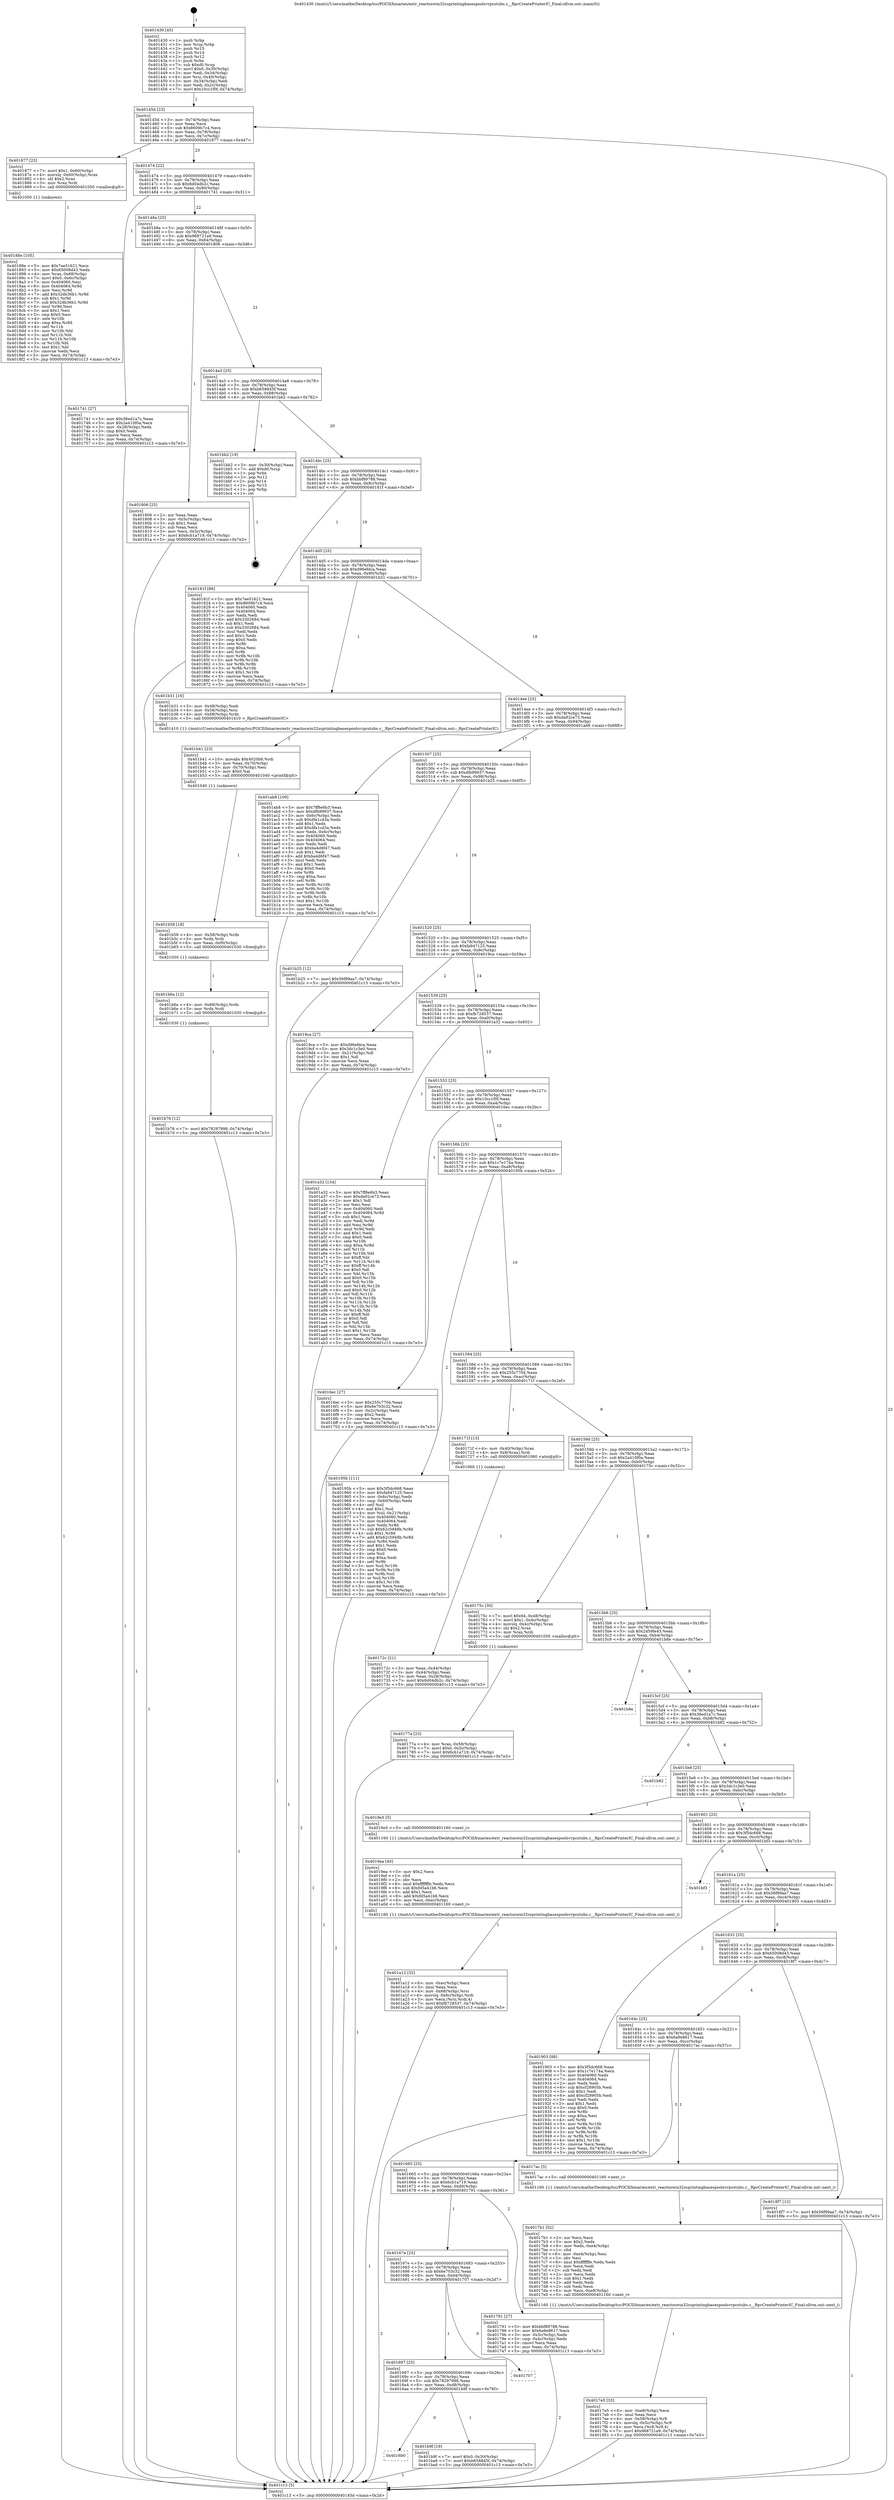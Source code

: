 digraph "0x401430" {
  label = "0x401430 (/mnt/c/Users/mathe/Desktop/tcc/POCII/binaries/extr_reactoswin32ssprintingbasespoolsvrpcstubs.c__RpcCreatePrinterIC_Final-ollvm.out::main(0))"
  labelloc = "t"
  node[shape=record]

  Entry [label="",width=0.3,height=0.3,shape=circle,fillcolor=black,style=filled]
  "0x40145d" [label="{
     0x40145d [23]\l
     | [instrs]\l
     &nbsp;&nbsp;0x40145d \<+3\>: mov -0x74(%rbp),%eax\l
     &nbsp;&nbsp;0x401460 \<+2\>: mov %eax,%ecx\l
     &nbsp;&nbsp;0x401462 \<+6\>: sub $0x8609b7c4,%ecx\l
     &nbsp;&nbsp;0x401468 \<+3\>: mov %eax,-0x78(%rbp)\l
     &nbsp;&nbsp;0x40146b \<+3\>: mov %ecx,-0x7c(%rbp)\l
     &nbsp;&nbsp;0x40146e \<+6\>: je 0000000000401877 \<main+0x447\>\l
  }"]
  "0x401877" [label="{
     0x401877 [23]\l
     | [instrs]\l
     &nbsp;&nbsp;0x401877 \<+7\>: movl $0x1,-0x60(%rbp)\l
     &nbsp;&nbsp;0x40187e \<+4\>: movslq -0x60(%rbp),%rax\l
     &nbsp;&nbsp;0x401882 \<+4\>: shl $0x2,%rax\l
     &nbsp;&nbsp;0x401886 \<+3\>: mov %rax,%rdi\l
     &nbsp;&nbsp;0x401889 \<+5\>: call 0000000000401050 \<malloc@plt\>\l
     | [calls]\l
     &nbsp;&nbsp;0x401050 \{1\} (unknown)\l
  }"]
  "0x401474" [label="{
     0x401474 [22]\l
     | [instrs]\l
     &nbsp;&nbsp;0x401474 \<+5\>: jmp 0000000000401479 \<main+0x49\>\l
     &nbsp;&nbsp;0x401479 \<+3\>: mov -0x78(%rbp),%eax\l
     &nbsp;&nbsp;0x40147c \<+5\>: sub $0x8d04db2c,%eax\l
     &nbsp;&nbsp;0x401481 \<+3\>: mov %eax,-0x80(%rbp)\l
     &nbsp;&nbsp;0x401484 \<+6\>: je 0000000000401741 \<main+0x311\>\l
  }"]
  Exit [label="",width=0.3,height=0.3,shape=circle,fillcolor=black,style=filled,peripheries=2]
  "0x401741" [label="{
     0x401741 [27]\l
     | [instrs]\l
     &nbsp;&nbsp;0x401741 \<+5\>: mov $0x36ed1a7c,%eax\l
     &nbsp;&nbsp;0x401746 \<+5\>: mov $0x2a410f0a,%ecx\l
     &nbsp;&nbsp;0x40174b \<+3\>: mov -0x28(%rbp),%edx\l
     &nbsp;&nbsp;0x40174e \<+3\>: cmp $0x0,%edx\l
     &nbsp;&nbsp;0x401751 \<+3\>: cmove %ecx,%eax\l
     &nbsp;&nbsp;0x401754 \<+3\>: mov %eax,-0x74(%rbp)\l
     &nbsp;&nbsp;0x401757 \<+5\>: jmp 0000000000401c13 \<main+0x7e3\>\l
  }"]
  "0x40148a" [label="{
     0x40148a [25]\l
     | [instrs]\l
     &nbsp;&nbsp;0x40148a \<+5\>: jmp 000000000040148f \<main+0x5f\>\l
     &nbsp;&nbsp;0x40148f \<+3\>: mov -0x78(%rbp),%eax\l
     &nbsp;&nbsp;0x401492 \<+5\>: sub $0x968721a9,%eax\l
     &nbsp;&nbsp;0x401497 \<+6\>: mov %eax,-0x84(%rbp)\l
     &nbsp;&nbsp;0x40149d \<+6\>: je 0000000000401806 \<main+0x3d6\>\l
  }"]
  "0x4016b0" [label="{
     0x4016b0\l
  }", style=dashed]
  "0x401806" [label="{
     0x401806 [25]\l
     | [instrs]\l
     &nbsp;&nbsp;0x401806 \<+2\>: xor %eax,%eax\l
     &nbsp;&nbsp;0x401808 \<+3\>: mov -0x5c(%rbp),%ecx\l
     &nbsp;&nbsp;0x40180b \<+3\>: sub $0x1,%eax\l
     &nbsp;&nbsp;0x40180e \<+2\>: sub %eax,%ecx\l
     &nbsp;&nbsp;0x401810 \<+3\>: mov %ecx,-0x5c(%rbp)\l
     &nbsp;&nbsp;0x401813 \<+7\>: movl $0x6cb1a719,-0x74(%rbp)\l
     &nbsp;&nbsp;0x40181a \<+5\>: jmp 0000000000401c13 \<main+0x7e3\>\l
  }"]
  "0x4014a3" [label="{
     0x4014a3 [25]\l
     | [instrs]\l
     &nbsp;&nbsp;0x4014a3 \<+5\>: jmp 00000000004014a8 \<main+0x78\>\l
     &nbsp;&nbsp;0x4014a8 \<+3\>: mov -0x78(%rbp),%eax\l
     &nbsp;&nbsp;0x4014ab \<+5\>: sub $0xb658845f,%eax\l
     &nbsp;&nbsp;0x4014b0 \<+6\>: mov %eax,-0x88(%rbp)\l
     &nbsp;&nbsp;0x4014b6 \<+6\>: je 0000000000401bb2 \<main+0x782\>\l
  }"]
  "0x401b9f" [label="{
     0x401b9f [19]\l
     | [instrs]\l
     &nbsp;&nbsp;0x401b9f \<+7\>: movl $0x0,-0x30(%rbp)\l
     &nbsp;&nbsp;0x401ba6 \<+7\>: movl $0xb658845f,-0x74(%rbp)\l
     &nbsp;&nbsp;0x401bad \<+5\>: jmp 0000000000401c13 \<main+0x7e3\>\l
  }"]
  "0x401bb2" [label="{
     0x401bb2 [19]\l
     | [instrs]\l
     &nbsp;&nbsp;0x401bb2 \<+3\>: mov -0x30(%rbp),%eax\l
     &nbsp;&nbsp;0x401bb5 \<+7\>: add $0xd0,%rsp\l
     &nbsp;&nbsp;0x401bbc \<+1\>: pop %rbx\l
     &nbsp;&nbsp;0x401bbd \<+2\>: pop %r12\l
     &nbsp;&nbsp;0x401bbf \<+2\>: pop %r14\l
     &nbsp;&nbsp;0x401bc1 \<+2\>: pop %r15\l
     &nbsp;&nbsp;0x401bc3 \<+1\>: pop %rbp\l
     &nbsp;&nbsp;0x401bc4 \<+1\>: ret\l
  }"]
  "0x4014bc" [label="{
     0x4014bc [25]\l
     | [instrs]\l
     &nbsp;&nbsp;0x4014bc \<+5\>: jmp 00000000004014c1 \<main+0x91\>\l
     &nbsp;&nbsp;0x4014c1 \<+3\>: mov -0x78(%rbp),%eax\l
     &nbsp;&nbsp;0x4014c4 \<+5\>: sub $0xbbf89788,%eax\l
     &nbsp;&nbsp;0x4014c9 \<+6\>: mov %eax,-0x8c(%rbp)\l
     &nbsp;&nbsp;0x4014cf \<+6\>: je 000000000040181f \<main+0x3ef\>\l
  }"]
  "0x401697" [label="{
     0x401697 [25]\l
     | [instrs]\l
     &nbsp;&nbsp;0x401697 \<+5\>: jmp 000000000040169c \<main+0x26c\>\l
     &nbsp;&nbsp;0x40169c \<+3\>: mov -0x78(%rbp),%eax\l
     &nbsp;&nbsp;0x40169f \<+5\>: sub $0x78297998,%eax\l
     &nbsp;&nbsp;0x4016a4 \<+6\>: mov %eax,-0xd8(%rbp)\l
     &nbsp;&nbsp;0x4016aa \<+6\>: je 0000000000401b9f \<main+0x76f\>\l
  }"]
  "0x40181f" [label="{
     0x40181f [88]\l
     | [instrs]\l
     &nbsp;&nbsp;0x40181f \<+5\>: mov $0x7ee51621,%eax\l
     &nbsp;&nbsp;0x401824 \<+5\>: mov $0x8609b7c4,%ecx\l
     &nbsp;&nbsp;0x401829 \<+7\>: mov 0x404060,%edx\l
     &nbsp;&nbsp;0x401830 \<+7\>: mov 0x404064,%esi\l
     &nbsp;&nbsp;0x401837 \<+2\>: mov %edx,%edi\l
     &nbsp;&nbsp;0x401839 \<+6\>: add $0x3302684,%edi\l
     &nbsp;&nbsp;0x40183f \<+3\>: sub $0x1,%edi\l
     &nbsp;&nbsp;0x401842 \<+6\>: sub $0x3302684,%edi\l
     &nbsp;&nbsp;0x401848 \<+3\>: imul %edi,%edx\l
     &nbsp;&nbsp;0x40184b \<+3\>: and $0x1,%edx\l
     &nbsp;&nbsp;0x40184e \<+3\>: cmp $0x0,%edx\l
     &nbsp;&nbsp;0x401851 \<+4\>: sete %r8b\l
     &nbsp;&nbsp;0x401855 \<+3\>: cmp $0xa,%esi\l
     &nbsp;&nbsp;0x401858 \<+4\>: setl %r9b\l
     &nbsp;&nbsp;0x40185c \<+3\>: mov %r8b,%r10b\l
     &nbsp;&nbsp;0x40185f \<+3\>: and %r9b,%r10b\l
     &nbsp;&nbsp;0x401862 \<+3\>: xor %r9b,%r8b\l
     &nbsp;&nbsp;0x401865 \<+3\>: or %r8b,%r10b\l
     &nbsp;&nbsp;0x401868 \<+4\>: test $0x1,%r10b\l
     &nbsp;&nbsp;0x40186c \<+3\>: cmovne %ecx,%eax\l
     &nbsp;&nbsp;0x40186f \<+3\>: mov %eax,-0x74(%rbp)\l
     &nbsp;&nbsp;0x401872 \<+5\>: jmp 0000000000401c13 \<main+0x7e3\>\l
  }"]
  "0x4014d5" [label="{
     0x4014d5 [25]\l
     | [instrs]\l
     &nbsp;&nbsp;0x4014d5 \<+5\>: jmp 00000000004014da \<main+0xaa\>\l
     &nbsp;&nbsp;0x4014da \<+3\>: mov -0x78(%rbp),%eax\l
     &nbsp;&nbsp;0x4014dd \<+5\>: sub $0xd96efdca,%eax\l
     &nbsp;&nbsp;0x4014e2 \<+6\>: mov %eax,-0x90(%rbp)\l
     &nbsp;&nbsp;0x4014e8 \<+6\>: je 0000000000401b31 \<main+0x701\>\l
  }"]
  "0x401707" [label="{
     0x401707\l
  }", style=dashed]
  "0x401b31" [label="{
     0x401b31 [16]\l
     | [instrs]\l
     &nbsp;&nbsp;0x401b31 \<+3\>: mov -0x48(%rbp),%edi\l
     &nbsp;&nbsp;0x401b34 \<+4\>: mov -0x58(%rbp),%rsi\l
     &nbsp;&nbsp;0x401b38 \<+4\>: mov -0x68(%rbp),%rdx\l
     &nbsp;&nbsp;0x401b3c \<+5\>: call 0000000000401410 \<_RpcCreatePrinterIC\>\l
     | [calls]\l
     &nbsp;&nbsp;0x401410 \{1\} (/mnt/c/Users/mathe/Desktop/tcc/POCII/binaries/extr_reactoswin32ssprintingbasespoolsvrpcstubs.c__RpcCreatePrinterIC_Final-ollvm.out::_RpcCreatePrinterIC)\l
  }"]
  "0x4014ee" [label="{
     0x4014ee [25]\l
     | [instrs]\l
     &nbsp;&nbsp;0x4014ee \<+5\>: jmp 00000000004014f3 \<main+0xc3\>\l
     &nbsp;&nbsp;0x4014f3 \<+3\>: mov -0x78(%rbp),%eax\l
     &nbsp;&nbsp;0x4014f6 \<+5\>: sub $0xda92ce73,%eax\l
     &nbsp;&nbsp;0x4014fb \<+6\>: mov %eax,-0x94(%rbp)\l
     &nbsp;&nbsp;0x401501 \<+6\>: je 0000000000401ab8 \<main+0x688\>\l
  }"]
  "0x401b76" [label="{
     0x401b76 [12]\l
     | [instrs]\l
     &nbsp;&nbsp;0x401b76 \<+7\>: movl $0x78297998,-0x74(%rbp)\l
     &nbsp;&nbsp;0x401b7d \<+5\>: jmp 0000000000401c13 \<main+0x7e3\>\l
  }"]
  "0x401ab8" [label="{
     0x401ab8 [109]\l
     | [instrs]\l
     &nbsp;&nbsp;0x401ab8 \<+5\>: mov $0x7ff8e6b3,%eax\l
     &nbsp;&nbsp;0x401abd \<+5\>: mov $0xdfb99937,%ecx\l
     &nbsp;&nbsp;0x401ac2 \<+3\>: mov -0x6c(%rbp),%edx\l
     &nbsp;&nbsp;0x401ac5 \<+6\>: sub $0xdfa1cd3a,%edx\l
     &nbsp;&nbsp;0x401acb \<+3\>: add $0x1,%edx\l
     &nbsp;&nbsp;0x401ace \<+6\>: add $0xdfa1cd3a,%edx\l
     &nbsp;&nbsp;0x401ad4 \<+3\>: mov %edx,-0x6c(%rbp)\l
     &nbsp;&nbsp;0x401ad7 \<+7\>: mov 0x404060,%edx\l
     &nbsp;&nbsp;0x401ade \<+7\>: mov 0x404064,%esi\l
     &nbsp;&nbsp;0x401ae5 \<+2\>: mov %edx,%edi\l
     &nbsp;&nbsp;0x401ae7 \<+6\>: sub $0xba4d6f47,%edi\l
     &nbsp;&nbsp;0x401aed \<+3\>: sub $0x1,%edi\l
     &nbsp;&nbsp;0x401af0 \<+6\>: add $0xba4d6f47,%edi\l
     &nbsp;&nbsp;0x401af6 \<+3\>: imul %edi,%edx\l
     &nbsp;&nbsp;0x401af9 \<+3\>: and $0x1,%edx\l
     &nbsp;&nbsp;0x401afc \<+3\>: cmp $0x0,%edx\l
     &nbsp;&nbsp;0x401aff \<+4\>: sete %r8b\l
     &nbsp;&nbsp;0x401b03 \<+3\>: cmp $0xa,%esi\l
     &nbsp;&nbsp;0x401b06 \<+4\>: setl %r9b\l
     &nbsp;&nbsp;0x401b0a \<+3\>: mov %r8b,%r10b\l
     &nbsp;&nbsp;0x401b0d \<+3\>: and %r9b,%r10b\l
     &nbsp;&nbsp;0x401b10 \<+3\>: xor %r9b,%r8b\l
     &nbsp;&nbsp;0x401b13 \<+3\>: or %r8b,%r10b\l
     &nbsp;&nbsp;0x401b16 \<+4\>: test $0x1,%r10b\l
     &nbsp;&nbsp;0x401b1a \<+3\>: cmovne %ecx,%eax\l
     &nbsp;&nbsp;0x401b1d \<+3\>: mov %eax,-0x74(%rbp)\l
     &nbsp;&nbsp;0x401b20 \<+5\>: jmp 0000000000401c13 \<main+0x7e3\>\l
  }"]
  "0x401507" [label="{
     0x401507 [25]\l
     | [instrs]\l
     &nbsp;&nbsp;0x401507 \<+5\>: jmp 000000000040150c \<main+0xdc\>\l
     &nbsp;&nbsp;0x40150c \<+3\>: mov -0x78(%rbp),%eax\l
     &nbsp;&nbsp;0x40150f \<+5\>: sub $0xdfb99937,%eax\l
     &nbsp;&nbsp;0x401514 \<+6\>: mov %eax,-0x98(%rbp)\l
     &nbsp;&nbsp;0x40151a \<+6\>: je 0000000000401b25 \<main+0x6f5\>\l
  }"]
  "0x401b6a" [label="{
     0x401b6a [12]\l
     | [instrs]\l
     &nbsp;&nbsp;0x401b6a \<+4\>: mov -0x68(%rbp),%rdx\l
     &nbsp;&nbsp;0x401b6e \<+3\>: mov %rdx,%rdi\l
     &nbsp;&nbsp;0x401b71 \<+5\>: call 0000000000401030 \<free@plt\>\l
     | [calls]\l
     &nbsp;&nbsp;0x401030 \{1\} (unknown)\l
  }"]
  "0x401b25" [label="{
     0x401b25 [12]\l
     | [instrs]\l
     &nbsp;&nbsp;0x401b25 \<+7\>: movl $0x56f89aa7,-0x74(%rbp)\l
     &nbsp;&nbsp;0x401b2c \<+5\>: jmp 0000000000401c13 \<main+0x7e3\>\l
  }"]
  "0x401520" [label="{
     0x401520 [25]\l
     | [instrs]\l
     &nbsp;&nbsp;0x401520 \<+5\>: jmp 0000000000401525 \<main+0xf5\>\l
     &nbsp;&nbsp;0x401525 \<+3\>: mov -0x78(%rbp),%eax\l
     &nbsp;&nbsp;0x401528 \<+5\>: sub $0xfa947125,%eax\l
     &nbsp;&nbsp;0x40152d \<+6\>: mov %eax,-0x9c(%rbp)\l
     &nbsp;&nbsp;0x401533 \<+6\>: je 00000000004019ca \<main+0x59a\>\l
  }"]
  "0x401b58" [label="{
     0x401b58 [18]\l
     | [instrs]\l
     &nbsp;&nbsp;0x401b58 \<+4\>: mov -0x58(%rbp),%rdx\l
     &nbsp;&nbsp;0x401b5c \<+3\>: mov %rdx,%rdi\l
     &nbsp;&nbsp;0x401b5f \<+6\>: mov %eax,-0xf0(%rbp)\l
     &nbsp;&nbsp;0x401b65 \<+5\>: call 0000000000401030 \<free@plt\>\l
     | [calls]\l
     &nbsp;&nbsp;0x401030 \{1\} (unknown)\l
  }"]
  "0x4019ca" [label="{
     0x4019ca [27]\l
     | [instrs]\l
     &nbsp;&nbsp;0x4019ca \<+5\>: mov $0xd96efdca,%eax\l
     &nbsp;&nbsp;0x4019cf \<+5\>: mov $0x3dc1c3e0,%ecx\l
     &nbsp;&nbsp;0x4019d4 \<+3\>: mov -0x21(%rbp),%dl\l
     &nbsp;&nbsp;0x4019d7 \<+3\>: test $0x1,%dl\l
     &nbsp;&nbsp;0x4019da \<+3\>: cmovne %ecx,%eax\l
     &nbsp;&nbsp;0x4019dd \<+3\>: mov %eax,-0x74(%rbp)\l
     &nbsp;&nbsp;0x4019e0 \<+5\>: jmp 0000000000401c13 \<main+0x7e3\>\l
  }"]
  "0x401539" [label="{
     0x401539 [25]\l
     | [instrs]\l
     &nbsp;&nbsp;0x401539 \<+5\>: jmp 000000000040153e \<main+0x10e\>\l
     &nbsp;&nbsp;0x40153e \<+3\>: mov -0x78(%rbp),%eax\l
     &nbsp;&nbsp;0x401541 \<+5\>: sub $0xfb728537,%eax\l
     &nbsp;&nbsp;0x401546 \<+6\>: mov %eax,-0xa0(%rbp)\l
     &nbsp;&nbsp;0x40154c \<+6\>: je 0000000000401a32 \<main+0x602\>\l
  }"]
  "0x401b41" [label="{
     0x401b41 [23]\l
     | [instrs]\l
     &nbsp;&nbsp;0x401b41 \<+10\>: movabs $0x4020b6,%rdi\l
     &nbsp;&nbsp;0x401b4b \<+3\>: mov %eax,-0x70(%rbp)\l
     &nbsp;&nbsp;0x401b4e \<+3\>: mov -0x70(%rbp),%esi\l
     &nbsp;&nbsp;0x401b51 \<+2\>: mov $0x0,%al\l
     &nbsp;&nbsp;0x401b53 \<+5\>: call 0000000000401040 \<printf@plt\>\l
     | [calls]\l
     &nbsp;&nbsp;0x401040 \{1\} (unknown)\l
  }"]
  "0x401a32" [label="{
     0x401a32 [134]\l
     | [instrs]\l
     &nbsp;&nbsp;0x401a32 \<+5\>: mov $0x7ff8e6b3,%eax\l
     &nbsp;&nbsp;0x401a37 \<+5\>: mov $0xda92ce73,%ecx\l
     &nbsp;&nbsp;0x401a3c \<+2\>: mov $0x1,%dl\l
     &nbsp;&nbsp;0x401a3e \<+2\>: xor %esi,%esi\l
     &nbsp;&nbsp;0x401a40 \<+7\>: mov 0x404060,%edi\l
     &nbsp;&nbsp;0x401a47 \<+8\>: mov 0x404064,%r8d\l
     &nbsp;&nbsp;0x401a4f \<+3\>: sub $0x1,%esi\l
     &nbsp;&nbsp;0x401a52 \<+3\>: mov %edi,%r9d\l
     &nbsp;&nbsp;0x401a55 \<+3\>: add %esi,%r9d\l
     &nbsp;&nbsp;0x401a58 \<+4\>: imul %r9d,%edi\l
     &nbsp;&nbsp;0x401a5c \<+3\>: and $0x1,%edi\l
     &nbsp;&nbsp;0x401a5f \<+3\>: cmp $0x0,%edi\l
     &nbsp;&nbsp;0x401a62 \<+4\>: sete %r10b\l
     &nbsp;&nbsp;0x401a66 \<+4\>: cmp $0xa,%r8d\l
     &nbsp;&nbsp;0x401a6a \<+4\>: setl %r11b\l
     &nbsp;&nbsp;0x401a6e \<+3\>: mov %r10b,%bl\l
     &nbsp;&nbsp;0x401a71 \<+3\>: xor $0xff,%bl\l
     &nbsp;&nbsp;0x401a74 \<+3\>: mov %r11b,%r14b\l
     &nbsp;&nbsp;0x401a77 \<+4\>: xor $0xff,%r14b\l
     &nbsp;&nbsp;0x401a7b \<+3\>: xor $0x0,%dl\l
     &nbsp;&nbsp;0x401a7e \<+3\>: mov %bl,%r15b\l
     &nbsp;&nbsp;0x401a81 \<+4\>: and $0x0,%r15b\l
     &nbsp;&nbsp;0x401a85 \<+3\>: and %dl,%r10b\l
     &nbsp;&nbsp;0x401a88 \<+3\>: mov %r14b,%r12b\l
     &nbsp;&nbsp;0x401a8b \<+4\>: and $0x0,%r12b\l
     &nbsp;&nbsp;0x401a8f \<+3\>: and %dl,%r11b\l
     &nbsp;&nbsp;0x401a92 \<+3\>: or %r10b,%r15b\l
     &nbsp;&nbsp;0x401a95 \<+3\>: or %r11b,%r12b\l
     &nbsp;&nbsp;0x401a98 \<+3\>: xor %r12b,%r15b\l
     &nbsp;&nbsp;0x401a9b \<+3\>: or %r14b,%bl\l
     &nbsp;&nbsp;0x401a9e \<+3\>: xor $0xff,%bl\l
     &nbsp;&nbsp;0x401aa1 \<+3\>: or $0x0,%dl\l
     &nbsp;&nbsp;0x401aa4 \<+2\>: and %dl,%bl\l
     &nbsp;&nbsp;0x401aa6 \<+3\>: or %bl,%r15b\l
     &nbsp;&nbsp;0x401aa9 \<+4\>: test $0x1,%r15b\l
     &nbsp;&nbsp;0x401aad \<+3\>: cmovne %ecx,%eax\l
     &nbsp;&nbsp;0x401ab0 \<+3\>: mov %eax,-0x74(%rbp)\l
     &nbsp;&nbsp;0x401ab3 \<+5\>: jmp 0000000000401c13 \<main+0x7e3\>\l
  }"]
  "0x401552" [label="{
     0x401552 [25]\l
     | [instrs]\l
     &nbsp;&nbsp;0x401552 \<+5\>: jmp 0000000000401557 \<main+0x127\>\l
     &nbsp;&nbsp;0x401557 \<+3\>: mov -0x78(%rbp),%eax\l
     &nbsp;&nbsp;0x40155a \<+5\>: sub $0x10cc1f0f,%eax\l
     &nbsp;&nbsp;0x40155f \<+6\>: mov %eax,-0xa4(%rbp)\l
     &nbsp;&nbsp;0x401565 \<+6\>: je 00000000004016ec \<main+0x2bc\>\l
  }"]
  "0x401a12" [label="{
     0x401a12 [32]\l
     | [instrs]\l
     &nbsp;&nbsp;0x401a12 \<+6\>: mov -0xec(%rbp),%ecx\l
     &nbsp;&nbsp;0x401a18 \<+3\>: imul %eax,%ecx\l
     &nbsp;&nbsp;0x401a1b \<+4\>: mov -0x68(%rbp),%rsi\l
     &nbsp;&nbsp;0x401a1f \<+4\>: movslq -0x6c(%rbp),%rdi\l
     &nbsp;&nbsp;0x401a23 \<+3\>: mov %ecx,(%rsi,%rdi,4)\l
     &nbsp;&nbsp;0x401a26 \<+7\>: movl $0xfb728537,-0x74(%rbp)\l
     &nbsp;&nbsp;0x401a2d \<+5\>: jmp 0000000000401c13 \<main+0x7e3\>\l
  }"]
  "0x4016ec" [label="{
     0x4016ec [27]\l
     | [instrs]\l
     &nbsp;&nbsp;0x4016ec \<+5\>: mov $0x255c7704,%eax\l
     &nbsp;&nbsp;0x4016f1 \<+5\>: mov $0x6e703c32,%ecx\l
     &nbsp;&nbsp;0x4016f6 \<+3\>: mov -0x2c(%rbp),%edx\l
     &nbsp;&nbsp;0x4016f9 \<+3\>: cmp $0x2,%edx\l
     &nbsp;&nbsp;0x4016fc \<+3\>: cmovne %ecx,%eax\l
     &nbsp;&nbsp;0x4016ff \<+3\>: mov %eax,-0x74(%rbp)\l
     &nbsp;&nbsp;0x401702 \<+5\>: jmp 0000000000401c13 \<main+0x7e3\>\l
  }"]
  "0x40156b" [label="{
     0x40156b [25]\l
     | [instrs]\l
     &nbsp;&nbsp;0x40156b \<+5\>: jmp 0000000000401570 \<main+0x140\>\l
     &nbsp;&nbsp;0x401570 \<+3\>: mov -0x78(%rbp),%eax\l
     &nbsp;&nbsp;0x401573 \<+5\>: sub $0x1c7e174a,%eax\l
     &nbsp;&nbsp;0x401578 \<+6\>: mov %eax,-0xa8(%rbp)\l
     &nbsp;&nbsp;0x40157e \<+6\>: je 000000000040195b \<main+0x52b\>\l
  }"]
  "0x401c13" [label="{
     0x401c13 [5]\l
     | [instrs]\l
     &nbsp;&nbsp;0x401c13 \<+5\>: jmp 000000000040145d \<main+0x2d\>\l
  }"]
  "0x401430" [label="{
     0x401430 [45]\l
     | [instrs]\l
     &nbsp;&nbsp;0x401430 \<+1\>: push %rbp\l
     &nbsp;&nbsp;0x401431 \<+3\>: mov %rsp,%rbp\l
     &nbsp;&nbsp;0x401434 \<+2\>: push %r15\l
     &nbsp;&nbsp;0x401436 \<+2\>: push %r14\l
     &nbsp;&nbsp;0x401438 \<+2\>: push %r12\l
     &nbsp;&nbsp;0x40143a \<+1\>: push %rbx\l
     &nbsp;&nbsp;0x40143b \<+7\>: sub $0xd0,%rsp\l
     &nbsp;&nbsp;0x401442 \<+7\>: movl $0x0,-0x30(%rbp)\l
     &nbsp;&nbsp;0x401449 \<+3\>: mov %edi,-0x34(%rbp)\l
     &nbsp;&nbsp;0x40144c \<+4\>: mov %rsi,-0x40(%rbp)\l
     &nbsp;&nbsp;0x401450 \<+3\>: mov -0x34(%rbp),%edi\l
     &nbsp;&nbsp;0x401453 \<+3\>: mov %edi,-0x2c(%rbp)\l
     &nbsp;&nbsp;0x401456 \<+7\>: movl $0x10cc1f0f,-0x74(%rbp)\l
  }"]
  "0x4019ea" [label="{
     0x4019ea [40]\l
     | [instrs]\l
     &nbsp;&nbsp;0x4019ea \<+5\>: mov $0x2,%ecx\l
     &nbsp;&nbsp;0x4019ef \<+1\>: cltd\l
     &nbsp;&nbsp;0x4019f0 \<+2\>: idiv %ecx\l
     &nbsp;&nbsp;0x4019f2 \<+6\>: imul $0xfffffffe,%edx,%ecx\l
     &nbsp;&nbsp;0x4019f8 \<+6\>: sub $0xfd5a41b6,%ecx\l
     &nbsp;&nbsp;0x4019fe \<+3\>: add $0x1,%ecx\l
     &nbsp;&nbsp;0x401a01 \<+6\>: add $0xfd5a41b6,%ecx\l
     &nbsp;&nbsp;0x401a07 \<+6\>: mov %ecx,-0xec(%rbp)\l
     &nbsp;&nbsp;0x401a0d \<+5\>: call 0000000000401160 \<next_i\>\l
     | [calls]\l
     &nbsp;&nbsp;0x401160 \{1\} (/mnt/c/Users/mathe/Desktop/tcc/POCII/binaries/extr_reactoswin32ssprintingbasespoolsvrpcstubs.c__RpcCreatePrinterIC_Final-ollvm.out::next_i)\l
  }"]
  "0x40195b" [label="{
     0x40195b [111]\l
     | [instrs]\l
     &nbsp;&nbsp;0x40195b \<+5\>: mov $0x3f5dc668,%eax\l
     &nbsp;&nbsp;0x401960 \<+5\>: mov $0xfa947125,%ecx\l
     &nbsp;&nbsp;0x401965 \<+3\>: mov -0x6c(%rbp),%edx\l
     &nbsp;&nbsp;0x401968 \<+3\>: cmp -0x60(%rbp),%edx\l
     &nbsp;&nbsp;0x40196b \<+4\>: setl %sil\l
     &nbsp;&nbsp;0x40196f \<+4\>: and $0x1,%sil\l
     &nbsp;&nbsp;0x401973 \<+4\>: mov %sil,-0x21(%rbp)\l
     &nbsp;&nbsp;0x401977 \<+7\>: mov 0x404060,%edx\l
     &nbsp;&nbsp;0x40197e \<+7\>: mov 0x404064,%edi\l
     &nbsp;&nbsp;0x401985 \<+3\>: mov %edx,%r8d\l
     &nbsp;&nbsp;0x401988 \<+7\>: sub $0x62c5948b,%r8d\l
     &nbsp;&nbsp;0x40198f \<+4\>: sub $0x1,%r8d\l
     &nbsp;&nbsp;0x401993 \<+7\>: add $0x62c5948b,%r8d\l
     &nbsp;&nbsp;0x40199a \<+4\>: imul %r8d,%edx\l
     &nbsp;&nbsp;0x40199e \<+3\>: and $0x1,%edx\l
     &nbsp;&nbsp;0x4019a1 \<+3\>: cmp $0x0,%edx\l
     &nbsp;&nbsp;0x4019a4 \<+4\>: sete %sil\l
     &nbsp;&nbsp;0x4019a8 \<+3\>: cmp $0xa,%edi\l
     &nbsp;&nbsp;0x4019ab \<+4\>: setl %r9b\l
     &nbsp;&nbsp;0x4019af \<+3\>: mov %sil,%r10b\l
     &nbsp;&nbsp;0x4019b2 \<+3\>: and %r9b,%r10b\l
     &nbsp;&nbsp;0x4019b5 \<+3\>: xor %r9b,%sil\l
     &nbsp;&nbsp;0x4019b8 \<+3\>: or %sil,%r10b\l
     &nbsp;&nbsp;0x4019bb \<+4\>: test $0x1,%r10b\l
     &nbsp;&nbsp;0x4019bf \<+3\>: cmovne %ecx,%eax\l
     &nbsp;&nbsp;0x4019c2 \<+3\>: mov %eax,-0x74(%rbp)\l
     &nbsp;&nbsp;0x4019c5 \<+5\>: jmp 0000000000401c13 \<main+0x7e3\>\l
  }"]
  "0x401584" [label="{
     0x401584 [25]\l
     | [instrs]\l
     &nbsp;&nbsp;0x401584 \<+5\>: jmp 0000000000401589 \<main+0x159\>\l
     &nbsp;&nbsp;0x401589 \<+3\>: mov -0x78(%rbp),%eax\l
     &nbsp;&nbsp;0x40158c \<+5\>: sub $0x255c7704,%eax\l
     &nbsp;&nbsp;0x401591 \<+6\>: mov %eax,-0xac(%rbp)\l
     &nbsp;&nbsp;0x401597 \<+6\>: je 000000000040171f \<main+0x2ef\>\l
  }"]
  "0x40188e" [label="{
     0x40188e [105]\l
     | [instrs]\l
     &nbsp;&nbsp;0x40188e \<+5\>: mov $0x7ee51621,%ecx\l
     &nbsp;&nbsp;0x401893 \<+5\>: mov $0x65008d43,%edx\l
     &nbsp;&nbsp;0x401898 \<+4\>: mov %rax,-0x68(%rbp)\l
     &nbsp;&nbsp;0x40189c \<+7\>: movl $0x0,-0x6c(%rbp)\l
     &nbsp;&nbsp;0x4018a3 \<+7\>: mov 0x404060,%esi\l
     &nbsp;&nbsp;0x4018aa \<+8\>: mov 0x404064,%r8d\l
     &nbsp;&nbsp;0x4018b2 \<+3\>: mov %esi,%r9d\l
     &nbsp;&nbsp;0x4018b5 \<+7\>: add $0x32db36b1,%r9d\l
     &nbsp;&nbsp;0x4018bc \<+4\>: sub $0x1,%r9d\l
     &nbsp;&nbsp;0x4018c0 \<+7\>: sub $0x32db36b1,%r9d\l
     &nbsp;&nbsp;0x4018c7 \<+4\>: imul %r9d,%esi\l
     &nbsp;&nbsp;0x4018cb \<+3\>: and $0x1,%esi\l
     &nbsp;&nbsp;0x4018ce \<+3\>: cmp $0x0,%esi\l
     &nbsp;&nbsp;0x4018d1 \<+4\>: sete %r10b\l
     &nbsp;&nbsp;0x4018d5 \<+4\>: cmp $0xa,%r8d\l
     &nbsp;&nbsp;0x4018d9 \<+4\>: setl %r11b\l
     &nbsp;&nbsp;0x4018dd \<+3\>: mov %r10b,%bl\l
     &nbsp;&nbsp;0x4018e0 \<+3\>: and %r11b,%bl\l
     &nbsp;&nbsp;0x4018e3 \<+3\>: xor %r11b,%r10b\l
     &nbsp;&nbsp;0x4018e6 \<+3\>: or %r10b,%bl\l
     &nbsp;&nbsp;0x4018e9 \<+3\>: test $0x1,%bl\l
     &nbsp;&nbsp;0x4018ec \<+3\>: cmovne %edx,%ecx\l
     &nbsp;&nbsp;0x4018ef \<+3\>: mov %ecx,-0x74(%rbp)\l
     &nbsp;&nbsp;0x4018f2 \<+5\>: jmp 0000000000401c13 \<main+0x7e3\>\l
  }"]
  "0x40171f" [label="{
     0x40171f [13]\l
     | [instrs]\l
     &nbsp;&nbsp;0x40171f \<+4\>: mov -0x40(%rbp),%rax\l
     &nbsp;&nbsp;0x401723 \<+4\>: mov 0x8(%rax),%rdi\l
     &nbsp;&nbsp;0x401727 \<+5\>: call 0000000000401060 \<atoi@plt\>\l
     | [calls]\l
     &nbsp;&nbsp;0x401060 \{1\} (unknown)\l
  }"]
  "0x40159d" [label="{
     0x40159d [25]\l
     | [instrs]\l
     &nbsp;&nbsp;0x40159d \<+5\>: jmp 00000000004015a2 \<main+0x172\>\l
     &nbsp;&nbsp;0x4015a2 \<+3\>: mov -0x78(%rbp),%eax\l
     &nbsp;&nbsp;0x4015a5 \<+5\>: sub $0x2a410f0a,%eax\l
     &nbsp;&nbsp;0x4015aa \<+6\>: mov %eax,-0xb0(%rbp)\l
     &nbsp;&nbsp;0x4015b0 \<+6\>: je 000000000040175c \<main+0x32c\>\l
  }"]
  "0x40172c" [label="{
     0x40172c [21]\l
     | [instrs]\l
     &nbsp;&nbsp;0x40172c \<+3\>: mov %eax,-0x44(%rbp)\l
     &nbsp;&nbsp;0x40172f \<+3\>: mov -0x44(%rbp),%eax\l
     &nbsp;&nbsp;0x401732 \<+3\>: mov %eax,-0x28(%rbp)\l
     &nbsp;&nbsp;0x401735 \<+7\>: movl $0x8d04db2c,-0x74(%rbp)\l
     &nbsp;&nbsp;0x40173c \<+5\>: jmp 0000000000401c13 \<main+0x7e3\>\l
  }"]
  "0x4017e5" [label="{
     0x4017e5 [33]\l
     | [instrs]\l
     &nbsp;&nbsp;0x4017e5 \<+6\>: mov -0xe8(%rbp),%ecx\l
     &nbsp;&nbsp;0x4017eb \<+3\>: imul %eax,%ecx\l
     &nbsp;&nbsp;0x4017ee \<+4\>: mov -0x58(%rbp),%r8\l
     &nbsp;&nbsp;0x4017f2 \<+4\>: movslq -0x5c(%rbp),%r9\l
     &nbsp;&nbsp;0x4017f6 \<+4\>: mov %ecx,(%r8,%r9,4)\l
     &nbsp;&nbsp;0x4017fa \<+7\>: movl $0x968721a9,-0x74(%rbp)\l
     &nbsp;&nbsp;0x401801 \<+5\>: jmp 0000000000401c13 \<main+0x7e3\>\l
  }"]
  "0x40175c" [label="{
     0x40175c [30]\l
     | [instrs]\l
     &nbsp;&nbsp;0x40175c \<+7\>: movl $0x64,-0x48(%rbp)\l
     &nbsp;&nbsp;0x401763 \<+7\>: movl $0x1,-0x4c(%rbp)\l
     &nbsp;&nbsp;0x40176a \<+4\>: movslq -0x4c(%rbp),%rax\l
     &nbsp;&nbsp;0x40176e \<+4\>: shl $0x2,%rax\l
     &nbsp;&nbsp;0x401772 \<+3\>: mov %rax,%rdi\l
     &nbsp;&nbsp;0x401775 \<+5\>: call 0000000000401050 \<malloc@plt\>\l
     | [calls]\l
     &nbsp;&nbsp;0x401050 \{1\} (unknown)\l
  }"]
  "0x4015b6" [label="{
     0x4015b6 [25]\l
     | [instrs]\l
     &nbsp;&nbsp;0x4015b6 \<+5\>: jmp 00000000004015bb \<main+0x18b\>\l
     &nbsp;&nbsp;0x4015bb \<+3\>: mov -0x78(%rbp),%eax\l
     &nbsp;&nbsp;0x4015be \<+5\>: sub $0x2d59fe43,%eax\l
     &nbsp;&nbsp;0x4015c3 \<+6\>: mov %eax,-0xb4(%rbp)\l
     &nbsp;&nbsp;0x4015c9 \<+6\>: je 0000000000401b8e \<main+0x75e\>\l
  }"]
  "0x40177a" [label="{
     0x40177a [23]\l
     | [instrs]\l
     &nbsp;&nbsp;0x40177a \<+4\>: mov %rax,-0x58(%rbp)\l
     &nbsp;&nbsp;0x40177e \<+7\>: movl $0x0,-0x5c(%rbp)\l
     &nbsp;&nbsp;0x401785 \<+7\>: movl $0x6cb1a719,-0x74(%rbp)\l
     &nbsp;&nbsp;0x40178c \<+5\>: jmp 0000000000401c13 \<main+0x7e3\>\l
  }"]
  "0x4017b1" [label="{
     0x4017b1 [52]\l
     | [instrs]\l
     &nbsp;&nbsp;0x4017b1 \<+2\>: xor %ecx,%ecx\l
     &nbsp;&nbsp;0x4017b3 \<+5\>: mov $0x2,%edx\l
     &nbsp;&nbsp;0x4017b8 \<+6\>: mov %edx,-0xe4(%rbp)\l
     &nbsp;&nbsp;0x4017be \<+1\>: cltd\l
     &nbsp;&nbsp;0x4017bf \<+6\>: mov -0xe4(%rbp),%esi\l
     &nbsp;&nbsp;0x4017c5 \<+2\>: idiv %esi\l
     &nbsp;&nbsp;0x4017c7 \<+6\>: imul $0xfffffffe,%edx,%edx\l
     &nbsp;&nbsp;0x4017cd \<+2\>: mov %ecx,%edi\l
     &nbsp;&nbsp;0x4017cf \<+2\>: sub %edx,%edi\l
     &nbsp;&nbsp;0x4017d1 \<+2\>: mov %ecx,%edx\l
     &nbsp;&nbsp;0x4017d3 \<+3\>: sub $0x1,%edx\l
     &nbsp;&nbsp;0x4017d6 \<+2\>: add %edx,%edi\l
     &nbsp;&nbsp;0x4017d8 \<+2\>: sub %edi,%ecx\l
     &nbsp;&nbsp;0x4017da \<+6\>: mov %ecx,-0xe8(%rbp)\l
     &nbsp;&nbsp;0x4017e0 \<+5\>: call 0000000000401160 \<next_i\>\l
     | [calls]\l
     &nbsp;&nbsp;0x401160 \{1\} (/mnt/c/Users/mathe/Desktop/tcc/POCII/binaries/extr_reactoswin32ssprintingbasespoolsvrpcstubs.c__RpcCreatePrinterIC_Final-ollvm.out::next_i)\l
  }"]
  "0x401b8e" [label="{
     0x401b8e\l
  }", style=dashed]
  "0x4015cf" [label="{
     0x4015cf [25]\l
     | [instrs]\l
     &nbsp;&nbsp;0x4015cf \<+5\>: jmp 00000000004015d4 \<main+0x1a4\>\l
     &nbsp;&nbsp;0x4015d4 \<+3\>: mov -0x78(%rbp),%eax\l
     &nbsp;&nbsp;0x4015d7 \<+5\>: sub $0x36ed1a7c,%eax\l
     &nbsp;&nbsp;0x4015dc \<+6\>: mov %eax,-0xb8(%rbp)\l
     &nbsp;&nbsp;0x4015e2 \<+6\>: je 0000000000401b82 \<main+0x752\>\l
  }"]
  "0x40167e" [label="{
     0x40167e [25]\l
     | [instrs]\l
     &nbsp;&nbsp;0x40167e \<+5\>: jmp 0000000000401683 \<main+0x253\>\l
     &nbsp;&nbsp;0x401683 \<+3\>: mov -0x78(%rbp),%eax\l
     &nbsp;&nbsp;0x401686 \<+5\>: sub $0x6e703c32,%eax\l
     &nbsp;&nbsp;0x40168b \<+6\>: mov %eax,-0xd4(%rbp)\l
     &nbsp;&nbsp;0x401691 \<+6\>: je 0000000000401707 \<main+0x2d7\>\l
  }"]
  "0x401b82" [label="{
     0x401b82\l
  }", style=dashed]
  "0x4015e8" [label="{
     0x4015e8 [25]\l
     | [instrs]\l
     &nbsp;&nbsp;0x4015e8 \<+5\>: jmp 00000000004015ed \<main+0x1bd\>\l
     &nbsp;&nbsp;0x4015ed \<+3\>: mov -0x78(%rbp),%eax\l
     &nbsp;&nbsp;0x4015f0 \<+5\>: sub $0x3dc1c3e0,%eax\l
     &nbsp;&nbsp;0x4015f5 \<+6\>: mov %eax,-0xbc(%rbp)\l
     &nbsp;&nbsp;0x4015fb \<+6\>: je 00000000004019e5 \<main+0x5b5\>\l
  }"]
  "0x401791" [label="{
     0x401791 [27]\l
     | [instrs]\l
     &nbsp;&nbsp;0x401791 \<+5\>: mov $0xbbf89788,%eax\l
     &nbsp;&nbsp;0x401796 \<+5\>: mov $0x6a9e8617,%ecx\l
     &nbsp;&nbsp;0x40179b \<+3\>: mov -0x5c(%rbp),%edx\l
     &nbsp;&nbsp;0x40179e \<+3\>: cmp -0x4c(%rbp),%edx\l
     &nbsp;&nbsp;0x4017a1 \<+3\>: cmovl %ecx,%eax\l
     &nbsp;&nbsp;0x4017a4 \<+3\>: mov %eax,-0x74(%rbp)\l
     &nbsp;&nbsp;0x4017a7 \<+5\>: jmp 0000000000401c13 \<main+0x7e3\>\l
  }"]
  "0x4019e5" [label="{
     0x4019e5 [5]\l
     | [instrs]\l
     &nbsp;&nbsp;0x4019e5 \<+5\>: call 0000000000401160 \<next_i\>\l
     | [calls]\l
     &nbsp;&nbsp;0x401160 \{1\} (/mnt/c/Users/mathe/Desktop/tcc/POCII/binaries/extr_reactoswin32ssprintingbasespoolsvrpcstubs.c__RpcCreatePrinterIC_Final-ollvm.out::next_i)\l
  }"]
  "0x401601" [label="{
     0x401601 [25]\l
     | [instrs]\l
     &nbsp;&nbsp;0x401601 \<+5\>: jmp 0000000000401606 \<main+0x1d6\>\l
     &nbsp;&nbsp;0x401606 \<+3\>: mov -0x78(%rbp),%eax\l
     &nbsp;&nbsp;0x401609 \<+5\>: sub $0x3f5dc668,%eax\l
     &nbsp;&nbsp;0x40160e \<+6\>: mov %eax,-0xc0(%rbp)\l
     &nbsp;&nbsp;0x401614 \<+6\>: je 0000000000401bf3 \<main+0x7c3\>\l
  }"]
  "0x401665" [label="{
     0x401665 [25]\l
     | [instrs]\l
     &nbsp;&nbsp;0x401665 \<+5\>: jmp 000000000040166a \<main+0x23a\>\l
     &nbsp;&nbsp;0x40166a \<+3\>: mov -0x78(%rbp),%eax\l
     &nbsp;&nbsp;0x40166d \<+5\>: sub $0x6cb1a719,%eax\l
     &nbsp;&nbsp;0x401672 \<+6\>: mov %eax,-0xd0(%rbp)\l
     &nbsp;&nbsp;0x401678 \<+6\>: je 0000000000401791 \<main+0x361\>\l
  }"]
  "0x401bf3" [label="{
     0x401bf3\l
  }", style=dashed]
  "0x40161a" [label="{
     0x40161a [25]\l
     | [instrs]\l
     &nbsp;&nbsp;0x40161a \<+5\>: jmp 000000000040161f \<main+0x1ef\>\l
     &nbsp;&nbsp;0x40161f \<+3\>: mov -0x78(%rbp),%eax\l
     &nbsp;&nbsp;0x401622 \<+5\>: sub $0x56f89aa7,%eax\l
     &nbsp;&nbsp;0x401627 \<+6\>: mov %eax,-0xc4(%rbp)\l
     &nbsp;&nbsp;0x40162d \<+6\>: je 0000000000401903 \<main+0x4d3\>\l
  }"]
  "0x4017ac" [label="{
     0x4017ac [5]\l
     | [instrs]\l
     &nbsp;&nbsp;0x4017ac \<+5\>: call 0000000000401160 \<next_i\>\l
     | [calls]\l
     &nbsp;&nbsp;0x401160 \{1\} (/mnt/c/Users/mathe/Desktop/tcc/POCII/binaries/extr_reactoswin32ssprintingbasespoolsvrpcstubs.c__RpcCreatePrinterIC_Final-ollvm.out::next_i)\l
  }"]
  "0x401903" [label="{
     0x401903 [88]\l
     | [instrs]\l
     &nbsp;&nbsp;0x401903 \<+5\>: mov $0x3f5dc668,%eax\l
     &nbsp;&nbsp;0x401908 \<+5\>: mov $0x1c7e174a,%ecx\l
     &nbsp;&nbsp;0x40190d \<+7\>: mov 0x404060,%edx\l
     &nbsp;&nbsp;0x401914 \<+7\>: mov 0x404064,%esi\l
     &nbsp;&nbsp;0x40191b \<+2\>: mov %edx,%edi\l
     &nbsp;&nbsp;0x40191d \<+6\>: sub $0xcf28905b,%edi\l
     &nbsp;&nbsp;0x401923 \<+3\>: sub $0x1,%edi\l
     &nbsp;&nbsp;0x401926 \<+6\>: add $0xcf28905b,%edi\l
     &nbsp;&nbsp;0x40192c \<+3\>: imul %edi,%edx\l
     &nbsp;&nbsp;0x40192f \<+3\>: and $0x1,%edx\l
     &nbsp;&nbsp;0x401932 \<+3\>: cmp $0x0,%edx\l
     &nbsp;&nbsp;0x401935 \<+4\>: sete %r8b\l
     &nbsp;&nbsp;0x401939 \<+3\>: cmp $0xa,%esi\l
     &nbsp;&nbsp;0x40193c \<+4\>: setl %r9b\l
     &nbsp;&nbsp;0x401940 \<+3\>: mov %r8b,%r10b\l
     &nbsp;&nbsp;0x401943 \<+3\>: and %r9b,%r10b\l
     &nbsp;&nbsp;0x401946 \<+3\>: xor %r9b,%r8b\l
     &nbsp;&nbsp;0x401949 \<+3\>: or %r8b,%r10b\l
     &nbsp;&nbsp;0x40194c \<+4\>: test $0x1,%r10b\l
     &nbsp;&nbsp;0x401950 \<+3\>: cmovne %ecx,%eax\l
     &nbsp;&nbsp;0x401953 \<+3\>: mov %eax,-0x74(%rbp)\l
     &nbsp;&nbsp;0x401956 \<+5\>: jmp 0000000000401c13 \<main+0x7e3\>\l
  }"]
  "0x401633" [label="{
     0x401633 [25]\l
     | [instrs]\l
     &nbsp;&nbsp;0x401633 \<+5\>: jmp 0000000000401638 \<main+0x208\>\l
     &nbsp;&nbsp;0x401638 \<+3\>: mov -0x78(%rbp),%eax\l
     &nbsp;&nbsp;0x40163b \<+5\>: sub $0x65008d43,%eax\l
     &nbsp;&nbsp;0x401640 \<+6\>: mov %eax,-0xc8(%rbp)\l
     &nbsp;&nbsp;0x401646 \<+6\>: je 00000000004018f7 \<main+0x4c7\>\l
  }"]
  "0x40164c" [label="{
     0x40164c [25]\l
     | [instrs]\l
     &nbsp;&nbsp;0x40164c \<+5\>: jmp 0000000000401651 \<main+0x221\>\l
     &nbsp;&nbsp;0x401651 \<+3\>: mov -0x78(%rbp),%eax\l
     &nbsp;&nbsp;0x401654 \<+5\>: sub $0x6a9e8617,%eax\l
     &nbsp;&nbsp;0x401659 \<+6\>: mov %eax,-0xcc(%rbp)\l
     &nbsp;&nbsp;0x40165f \<+6\>: je 00000000004017ac \<main+0x37c\>\l
  }"]
  "0x4018f7" [label="{
     0x4018f7 [12]\l
     | [instrs]\l
     &nbsp;&nbsp;0x4018f7 \<+7\>: movl $0x56f89aa7,-0x74(%rbp)\l
     &nbsp;&nbsp;0x4018fe \<+5\>: jmp 0000000000401c13 \<main+0x7e3\>\l
  }"]
  Entry -> "0x401430" [label=" 1"]
  "0x40145d" -> "0x401877" [label=" 1"]
  "0x40145d" -> "0x401474" [label=" 23"]
  "0x401bb2" -> Exit [label=" 1"]
  "0x401474" -> "0x401741" [label=" 1"]
  "0x401474" -> "0x40148a" [label=" 22"]
  "0x401b9f" -> "0x401c13" [label=" 1"]
  "0x40148a" -> "0x401806" [label=" 1"]
  "0x40148a" -> "0x4014a3" [label=" 21"]
  "0x401697" -> "0x4016b0" [label=" 0"]
  "0x4014a3" -> "0x401bb2" [label=" 1"]
  "0x4014a3" -> "0x4014bc" [label=" 20"]
  "0x401697" -> "0x401b9f" [label=" 1"]
  "0x4014bc" -> "0x40181f" [label=" 1"]
  "0x4014bc" -> "0x4014d5" [label=" 19"]
  "0x40167e" -> "0x401697" [label=" 1"]
  "0x4014d5" -> "0x401b31" [label=" 1"]
  "0x4014d5" -> "0x4014ee" [label=" 18"]
  "0x40167e" -> "0x401707" [label=" 0"]
  "0x4014ee" -> "0x401ab8" [label=" 1"]
  "0x4014ee" -> "0x401507" [label=" 17"]
  "0x401b76" -> "0x401c13" [label=" 1"]
  "0x401507" -> "0x401b25" [label=" 1"]
  "0x401507" -> "0x401520" [label=" 16"]
  "0x401b6a" -> "0x401b76" [label=" 1"]
  "0x401520" -> "0x4019ca" [label=" 2"]
  "0x401520" -> "0x401539" [label=" 14"]
  "0x401b58" -> "0x401b6a" [label=" 1"]
  "0x401539" -> "0x401a32" [label=" 1"]
  "0x401539" -> "0x401552" [label=" 13"]
  "0x401b41" -> "0x401b58" [label=" 1"]
  "0x401552" -> "0x4016ec" [label=" 1"]
  "0x401552" -> "0x40156b" [label=" 12"]
  "0x4016ec" -> "0x401c13" [label=" 1"]
  "0x401430" -> "0x40145d" [label=" 1"]
  "0x401c13" -> "0x40145d" [label=" 23"]
  "0x401b31" -> "0x401b41" [label=" 1"]
  "0x40156b" -> "0x40195b" [label=" 2"]
  "0x40156b" -> "0x401584" [label=" 10"]
  "0x401b25" -> "0x401c13" [label=" 1"]
  "0x401584" -> "0x40171f" [label=" 1"]
  "0x401584" -> "0x40159d" [label=" 9"]
  "0x40171f" -> "0x40172c" [label=" 1"]
  "0x40172c" -> "0x401c13" [label=" 1"]
  "0x401741" -> "0x401c13" [label=" 1"]
  "0x401ab8" -> "0x401c13" [label=" 1"]
  "0x40159d" -> "0x40175c" [label=" 1"]
  "0x40159d" -> "0x4015b6" [label=" 8"]
  "0x40175c" -> "0x40177a" [label=" 1"]
  "0x40177a" -> "0x401c13" [label=" 1"]
  "0x401a32" -> "0x401c13" [label=" 1"]
  "0x4015b6" -> "0x401b8e" [label=" 0"]
  "0x4015b6" -> "0x4015cf" [label=" 8"]
  "0x401a12" -> "0x401c13" [label=" 1"]
  "0x4015cf" -> "0x401b82" [label=" 0"]
  "0x4015cf" -> "0x4015e8" [label=" 8"]
  "0x4019ea" -> "0x401a12" [label=" 1"]
  "0x4015e8" -> "0x4019e5" [label=" 1"]
  "0x4015e8" -> "0x401601" [label=" 7"]
  "0x4019e5" -> "0x4019ea" [label=" 1"]
  "0x401601" -> "0x401bf3" [label=" 0"]
  "0x401601" -> "0x40161a" [label=" 7"]
  "0x40195b" -> "0x401c13" [label=" 2"]
  "0x40161a" -> "0x401903" [label=" 2"]
  "0x40161a" -> "0x401633" [label=" 5"]
  "0x401903" -> "0x401c13" [label=" 2"]
  "0x401633" -> "0x4018f7" [label=" 1"]
  "0x401633" -> "0x40164c" [label=" 4"]
  "0x4018f7" -> "0x401c13" [label=" 1"]
  "0x40164c" -> "0x4017ac" [label=" 1"]
  "0x40164c" -> "0x401665" [label=" 3"]
  "0x4019ca" -> "0x401c13" [label=" 2"]
  "0x401665" -> "0x401791" [label=" 2"]
  "0x401665" -> "0x40167e" [label=" 1"]
  "0x401791" -> "0x401c13" [label=" 2"]
  "0x4017ac" -> "0x4017b1" [label=" 1"]
  "0x4017b1" -> "0x4017e5" [label=" 1"]
  "0x4017e5" -> "0x401c13" [label=" 1"]
  "0x401806" -> "0x401c13" [label=" 1"]
  "0x40181f" -> "0x401c13" [label=" 1"]
  "0x401877" -> "0x40188e" [label=" 1"]
  "0x40188e" -> "0x401c13" [label=" 1"]
}
